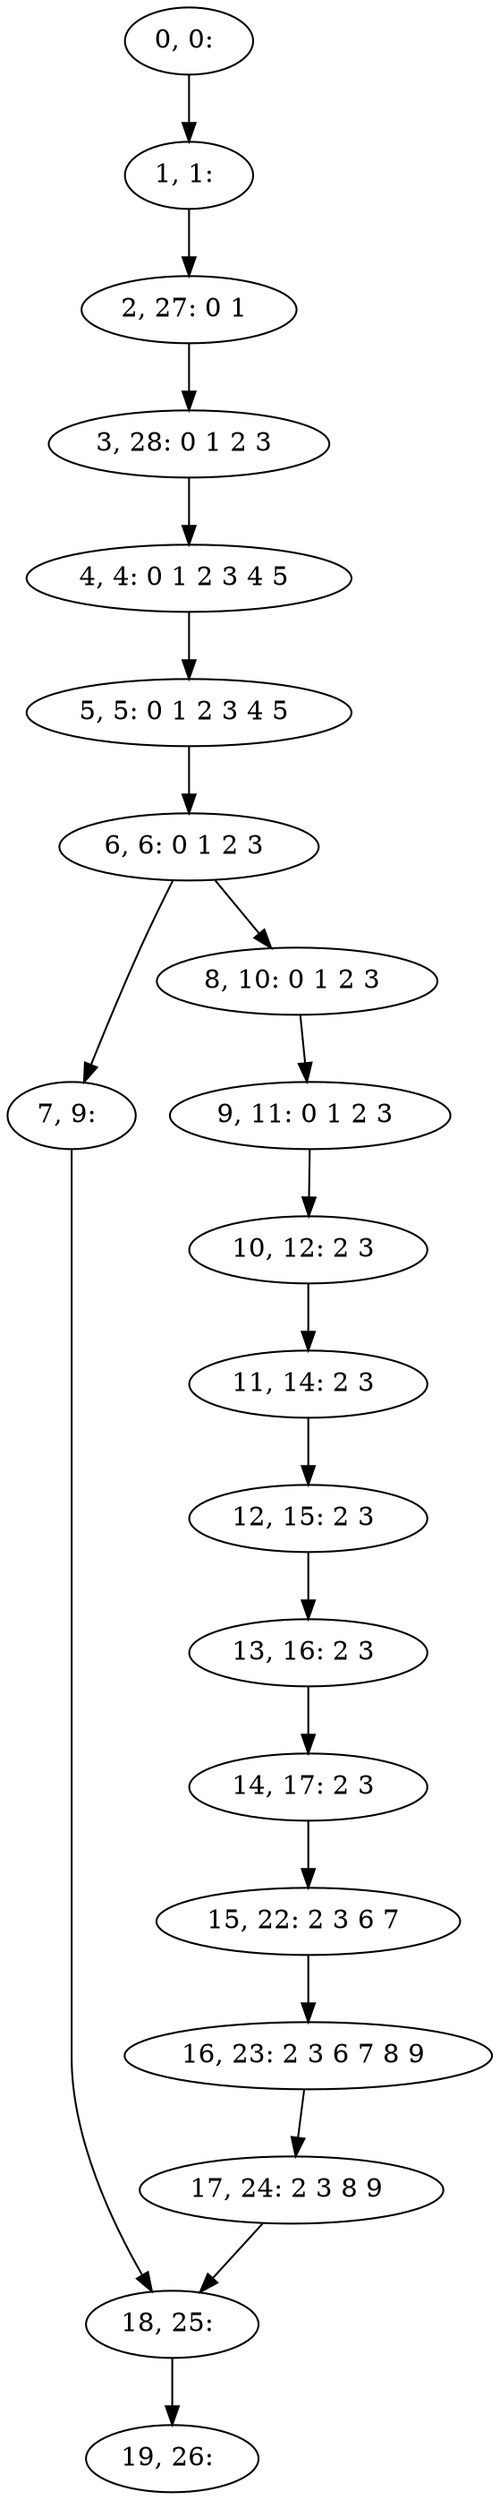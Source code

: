 digraph G {
0[label="0, 0: "];
1[label="1, 1: "];
2[label="2, 27: 0 1 "];
3[label="3, 28: 0 1 2 3 "];
4[label="4, 4: 0 1 2 3 4 5 "];
5[label="5, 5: 0 1 2 3 4 5 "];
6[label="6, 6: 0 1 2 3 "];
7[label="7, 9: "];
8[label="8, 10: 0 1 2 3 "];
9[label="9, 11: 0 1 2 3 "];
10[label="10, 12: 2 3 "];
11[label="11, 14: 2 3 "];
12[label="12, 15: 2 3 "];
13[label="13, 16: 2 3 "];
14[label="14, 17: 2 3 "];
15[label="15, 22: 2 3 6 7 "];
16[label="16, 23: 2 3 6 7 8 9 "];
17[label="17, 24: 2 3 8 9 "];
18[label="18, 25: "];
19[label="19, 26: "];
0->1 ;
1->2 ;
2->3 ;
3->4 ;
4->5 ;
5->6 ;
6->7 ;
6->8 ;
7->18 ;
8->9 ;
9->10 ;
10->11 ;
11->12 ;
12->13 ;
13->14 ;
14->15 ;
15->16 ;
16->17 ;
17->18 ;
18->19 ;
}
